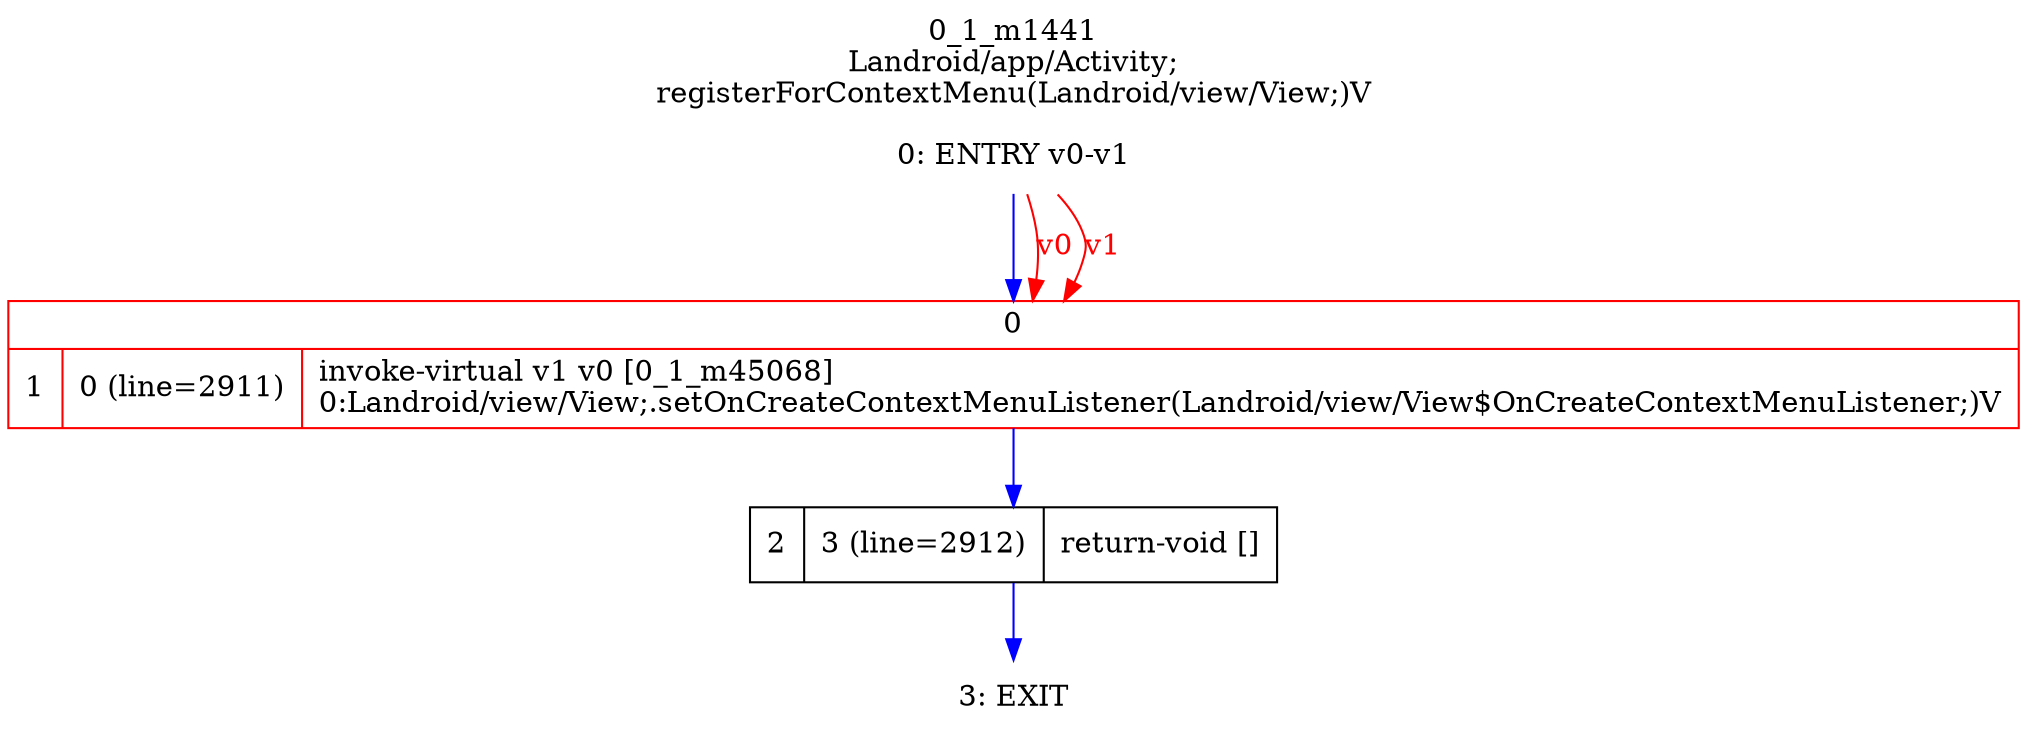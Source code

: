 digraph G {
rankdir=UD;
labelloc=t;
label="0_1_m1441\nLandroid/app/Activity;
registerForContextMenu(Landroid/view/View;)V";
0[label="0: ENTRY v0-v1",shape=plaintext];
1[label="{0|{1|0 (line=2911)|invoke-virtual v1 v0 [0_1_m45068]\l0:Landroid/view/View;.setOnCreateContextMenuListener(Landroid/view/View$OnCreateContextMenuListener;)V\l}}",shape=record,URL="0_1_m45068.dot", color=red];
2[label="2|3 (line=2912)|return-void []\l",shape=record];
3[label="3: EXIT",shape=plaintext];
0->1 [color=blue, fontcolor=blue,weight=100, taillabel=""];
1->2 [color=blue, fontcolor=blue,weight=100, taillabel=""];
2->3 [color=blue, fontcolor=blue,weight=100, taillabel=""];
0->1 [color=red, fontcolor=red, label="v0"];
0->1 [color=red, fontcolor=red, label="v1"];
}
